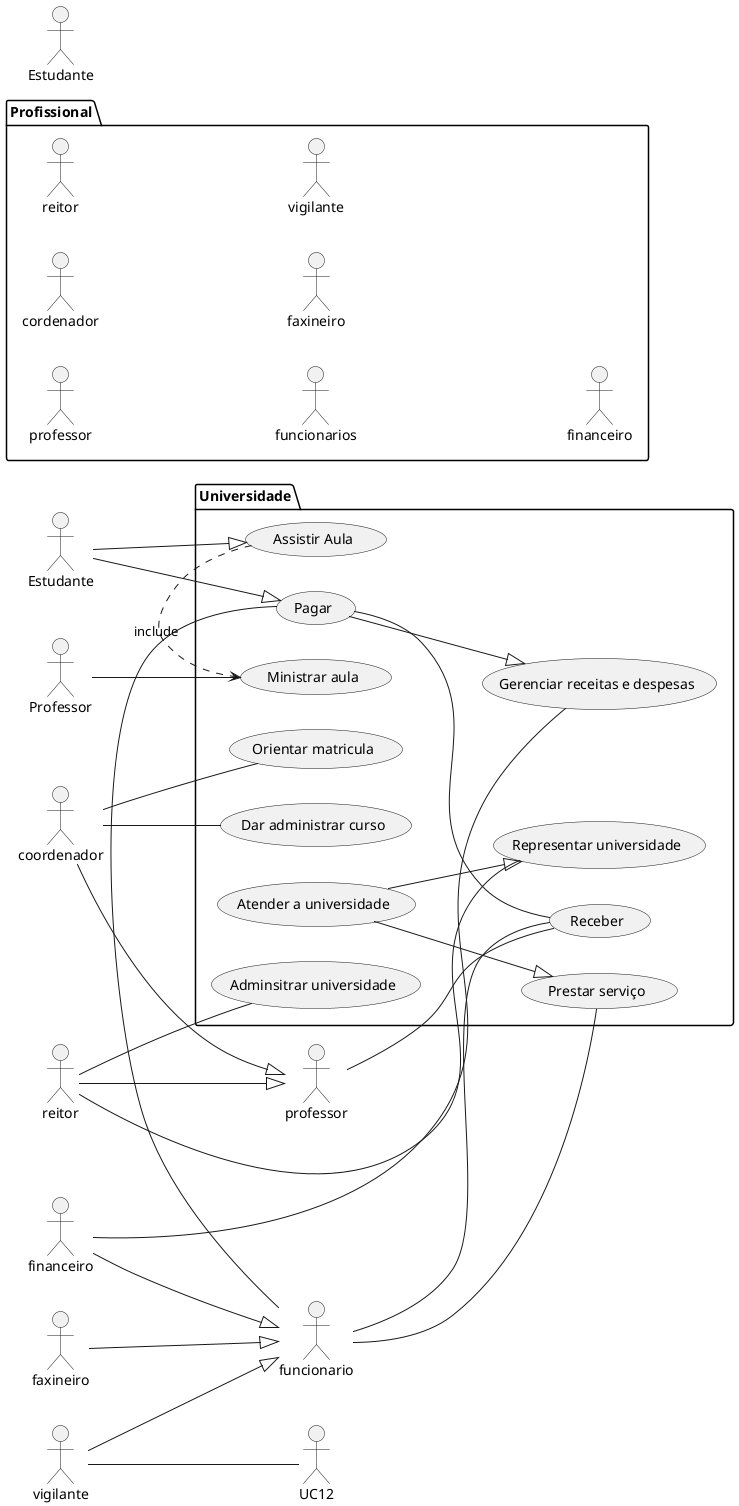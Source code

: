 @startuml universidade
/'Casos de usos do sistema de uma universidade'/
left to right direction
actor Estudante as c
package Profissional {
  actor professor as g
  actor cordenador as ç
  actor reitor as h
  actor funcionarios as j
  actor faxineiro as k
  actor vigilante as label
  actor financeiro as p
  
}
package Universidade {
  usecase "Ministrar aula" as UC1
  usecase "Assistir Aula" as UC2
  usecase "Orientar matricula" as UC3
  usecase "Dar administrar curso" as UC4
  usecase "Adminsitrar universidade" as UC5
  usecase "Representar universidade" as UC6
  usecase "Prestar serviço" as UC7
  usecase "Atender a universidade" as UC8
  usecase "Gerenciar receitas e despesas" as UC9
  usecase "Pagar" as UC10
  usecase "Receber" as UC11    
}
(UC2) .> (UC1) : include
Estudante --|> UC2
Estudante --|> UC10
UC10 -- UC11
UC10 --|> UC9
UC9 -- financeiro
Professor -- UC1
funcionario -- UC10
vigilante --|> funcionario
faxineiro --|> funcionario
financeiro --|> funcionario
coordenador -- UC3
coordenador -- UC4
coordenador --|> professor
reitor --|> professor
reitor -- UC5
reitor -- UC6
UC8 --|> UC6
funcionario -- UC7
professor -- UC11
UC8 --|> UC7
vigilante -- UC12
funcionario -- UC11


@enduml
